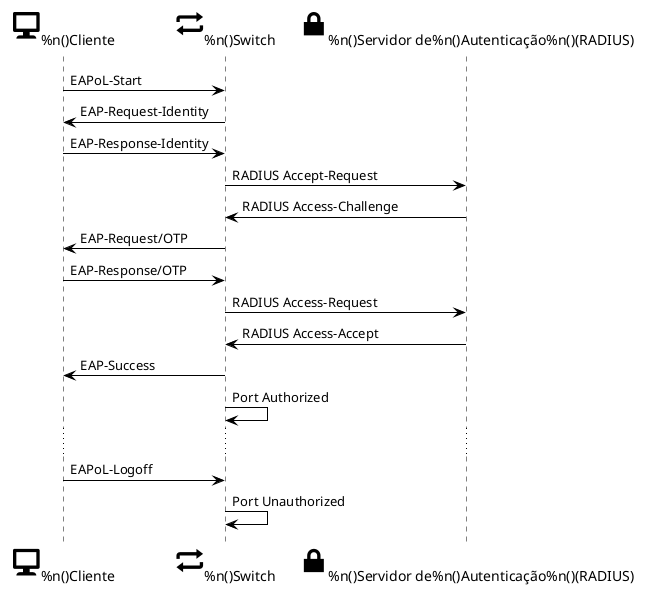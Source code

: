 {
  "sha1": "k7olmoa8ldj56nv3lmfc16vsxa2kyys",
  "insertion": {
    "when": "2024-06-03T18:59:32.691Z",
    "url": "https://forum.plantuml.net/15471/bordercolor-backgroundcolor-nullpointerexception-graphviz",
    "user": "plantuml@gmail.com"
  }
}
@startuml
skinparam sequence {
  ArrowColor Black
  LifeLineBorderColor Black
}
skinparam participant {
  Bordercolor none
  Backgroundcolor none
  Shadowing false
}
participant "<size:40><&monitor></size>%n()Cliente" as WKS
participant "<size:40><&loop></size>%n()Switch" as SW
participant "<size:40><&lock-locked></size>%n()Servidor de%n()Autenticação%n()(RADIUS)" as RADIUS
WKS->SW:EAPoL-Start
SW->WKS:EAP-Request-Identity
WKS->SW:EAP-Response-Identity
SW->RADIUS:RADIUS Accept-Request
RADIUS->SW:RADIUS Access-Challenge
SW->WKS:EAP-Request/OTP
WKS->SW:EAP-Response/OTP
SW->RADIUS:RADIUS Access-Request
RADIUS->SW:RADIUS Access-Accept
SW->WKS:EAP-Success
SW->SW:Port Authorized
...
WKS->SW:EAPoL-Logoff
SW->SW:Port Unauthorized
@enduml
